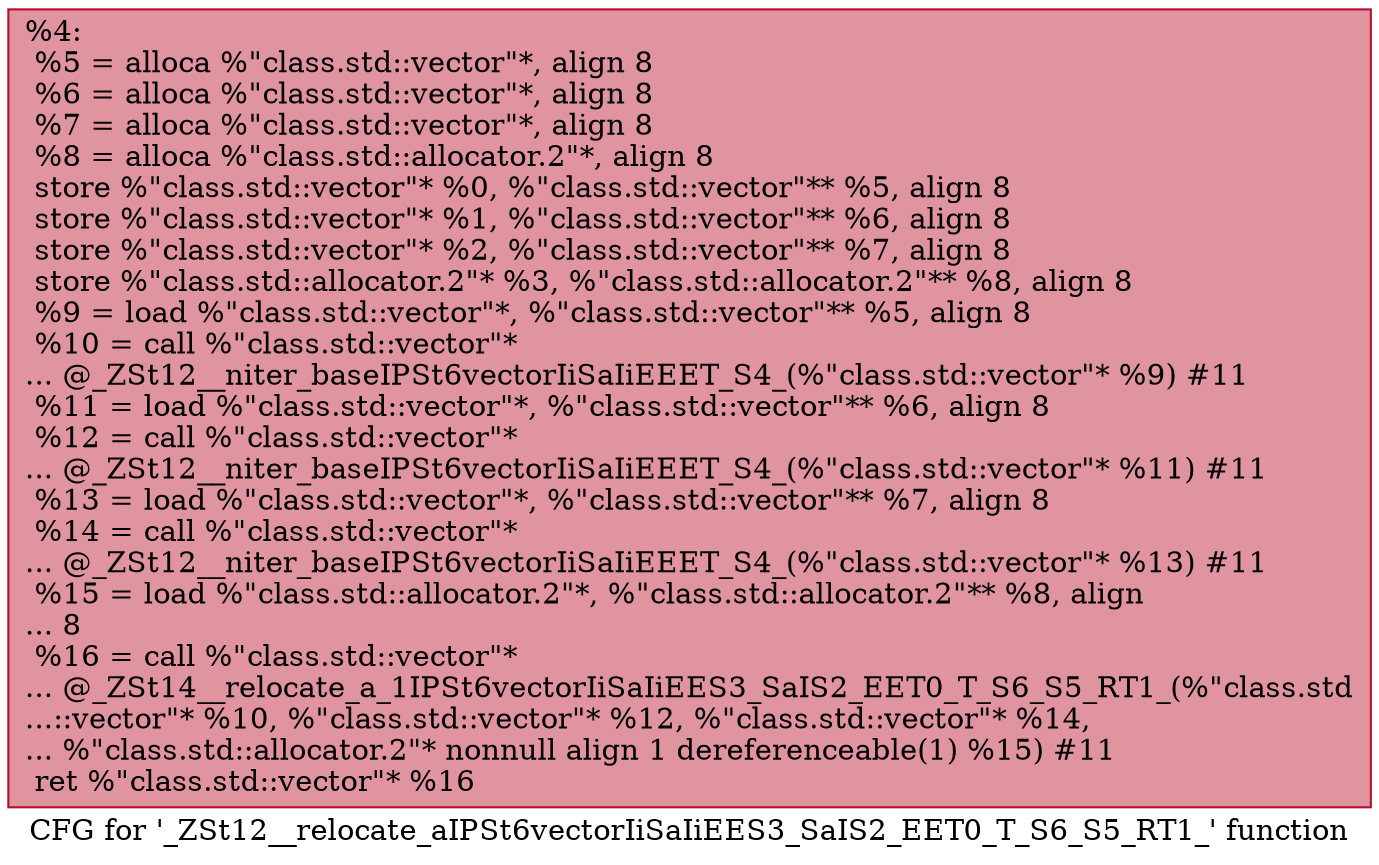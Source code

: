 digraph "CFG for '_ZSt12__relocate_aIPSt6vectorIiSaIiEES3_SaIS2_EET0_T_S6_S5_RT1_' function" {
	label="CFG for '_ZSt12__relocate_aIPSt6vectorIiSaIiEES3_SaIS2_EET0_T_S6_S5_RT1_' function";

	Node0x559aeab29950 [shape=record,color="#b70d28ff", style=filled, fillcolor="#b70d2870",label="{%4:\l  %5 = alloca %\"class.std::vector\"*, align 8\l  %6 = alloca %\"class.std::vector\"*, align 8\l  %7 = alloca %\"class.std::vector\"*, align 8\l  %8 = alloca %\"class.std::allocator.2\"*, align 8\l  store %\"class.std::vector\"* %0, %\"class.std::vector\"** %5, align 8\l  store %\"class.std::vector\"* %1, %\"class.std::vector\"** %6, align 8\l  store %\"class.std::vector\"* %2, %\"class.std::vector\"** %7, align 8\l  store %\"class.std::allocator.2\"* %3, %\"class.std::allocator.2\"** %8, align 8\l  %9 = load %\"class.std::vector\"*, %\"class.std::vector\"** %5, align 8\l  %10 = call %\"class.std::vector\"*\l... @_ZSt12__niter_baseIPSt6vectorIiSaIiEEET_S4_(%\"class.std::vector\"* %9) #11\l  %11 = load %\"class.std::vector\"*, %\"class.std::vector\"** %6, align 8\l  %12 = call %\"class.std::vector\"*\l... @_ZSt12__niter_baseIPSt6vectorIiSaIiEEET_S4_(%\"class.std::vector\"* %11) #11\l  %13 = load %\"class.std::vector\"*, %\"class.std::vector\"** %7, align 8\l  %14 = call %\"class.std::vector\"*\l... @_ZSt12__niter_baseIPSt6vectorIiSaIiEEET_S4_(%\"class.std::vector\"* %13) #11\l  %15 = load %\"class.std::allocator.2\"*, %\"class.std::allocator.2\"** %8, align\l... 8\l  %16 = call %\"class.std::vector\"*\l... @_ZSt14__relocate_a_1IPSt6vectorIiSaIiEES3_SaIS2_EET0_T_S6_S5_RT1_(%\"class.std\l...::vector\"* %10, %\"class.std::vector\"* %12, %\"class.std::vector\"* %14,\l... %\"class.std::allocator.2\"* nonnull align 1 dereferenceable(1) %15) #11\l  ret %\"class.std::vector\"* %16\l}"];
}

